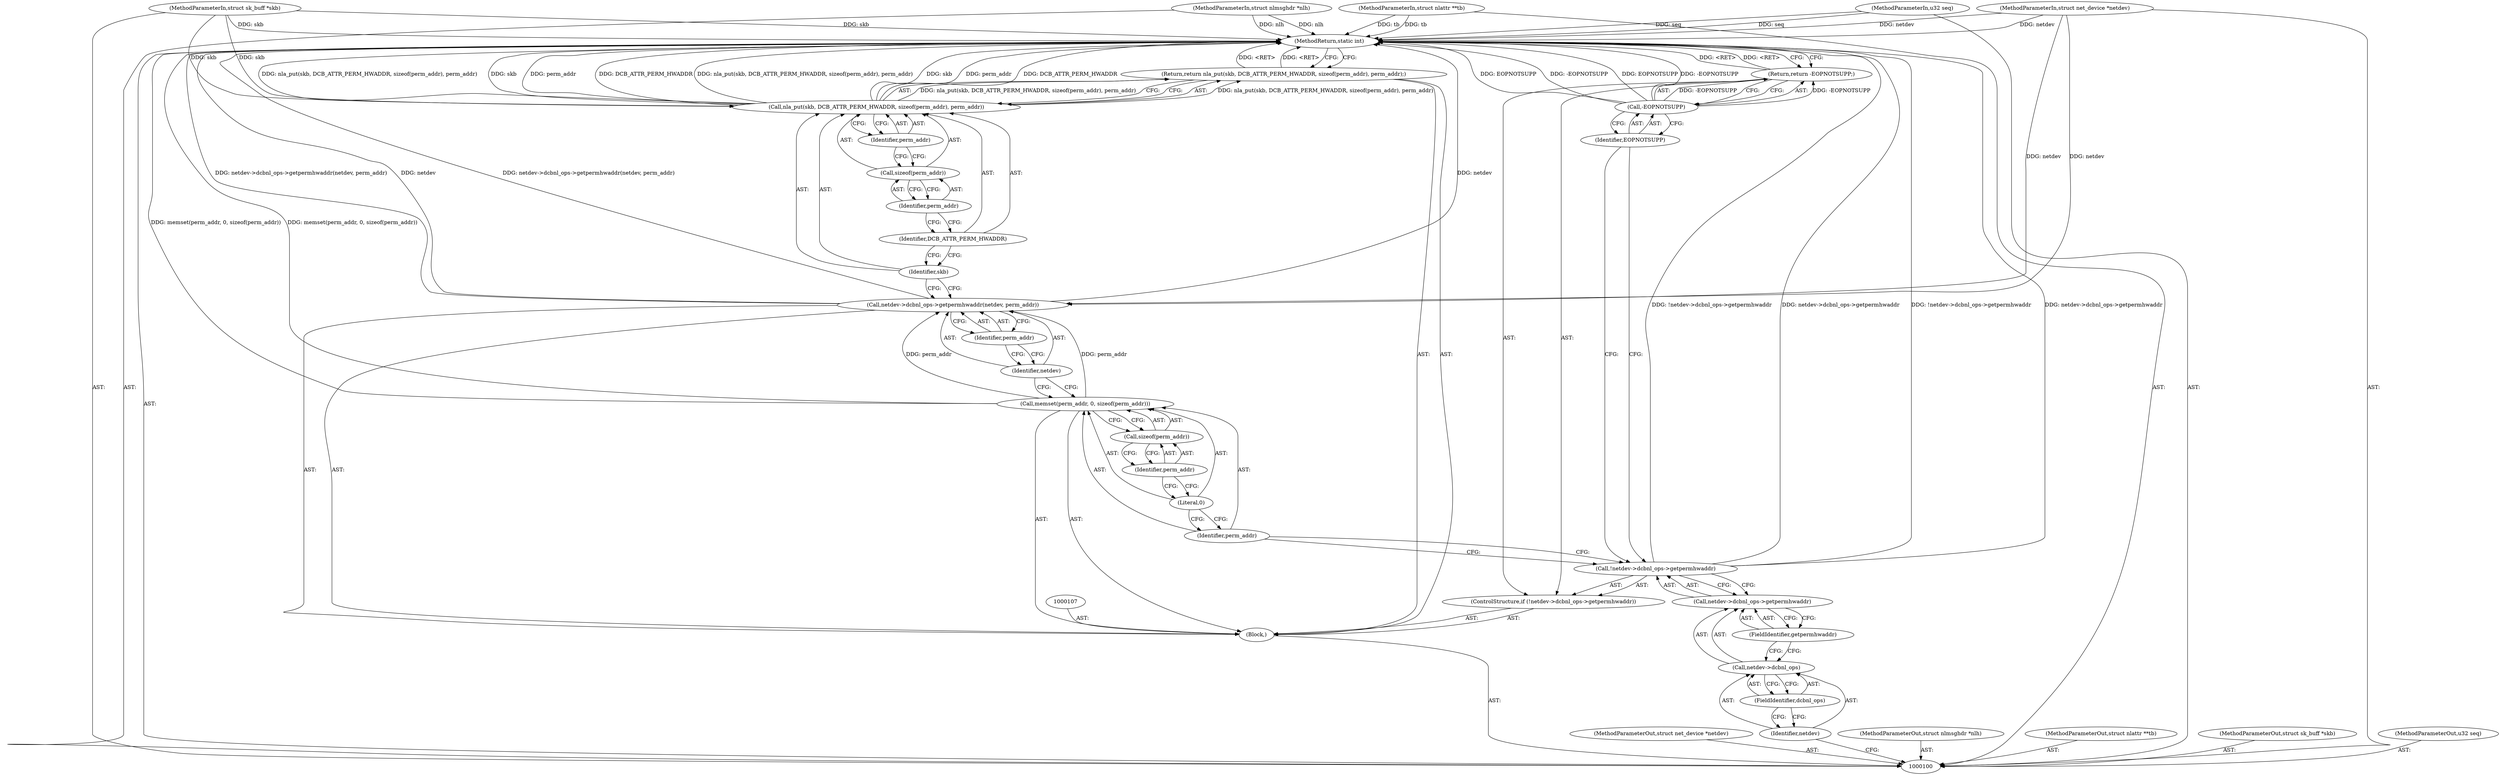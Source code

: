 digraph "0_linux_29cd8ae0e1a39e239a3a7b67da1986add1199fc0_0" {
"1000133" [label="(MethodReturn,static int)"];
"1000101" [label="(MethodParameterIn,struct net_device *netdev)"];
"1000180" [label="(MethodParameterOut,struct net_device *netdev)"];
"1000102" [label="(MethodParameterIn,struct nlmsghdr *nlh)"];
"1000181" [label="(MethodParameterOut,struct nlmsghdr *nlh)"];
"1000123" [label="(Call,netdev->dcbnl_ops->getpermhwaddr(netdev, perm_addr))"];
"1000124" [label="(Identifier,netdev)"];
"1000125" [label="(Identifier,perm_addr)"];
"1000128" [label="(Identifier,skb)"];
"1000126" [label="(Return,return nla_put(skb, DCB_ATTR_PERM_HWADDR, sizeof(perm_addr), perm_addr);)"];
"1000129" [label="(Identifier,DCB_ATTR_PERM_HWADDR)"];
"1000130" [label="(Call,sizeof(perm_addr))"];
"1000131" [label="(Identifier,perm_addr)"];
"1000132" [label="(Identifier,perm_addr)"];
"1000127" [label="(Call,nla_put(skb, DCB_ATTR_PERM_HWADDR, sizeof(perm_addr), perm_addr))"];
"1000104" [label="(MethodParameterIn,struct nlattr **tb)"];
"1000183" [label="(MethodParameterOut,struct nlattr **tb)"];
"1000105" [label="(MethodParameterIn,struct sk_buff *skb)"];
"1000184" [label="(MethodParameterOut,struct sk_buff *skb)"];
"1000103" [label="(MethodParameterIn,u32 seq)"];
"1000182" [label="(MethodParameterOut,u32 seq)"];
"1000106" [label="(Block,)"];
"1000113" [label="(FieldIdentifier,dcbnl_ops)"];
"1000108" [label="(ControlStructure,if (!netdev->dcbnl_ops->getpermhwaddr))"];
"1000114" [label="(FieldIdentifier,getpermhwaddr)"];
"1000109" [label="(Call,!netdev->dcbnl_ops->getpermhwaddr)"];
"1000110" [label="(Call,netdev->dcbnl_ops->getpermhwaddr)"];
"1000111" [label="(Call,netdev->dcbnl_ops)"];
"1000112" [label="(Identifier,netdev)"];
"1000116" [label="(Call,-EOPNOTSUPP)"];
"1000117" [label="(Identifier,EOPNOTSUPP)"];
"1000115" [label="(Return,return -EOPNOTSUPP;)"];
"1000118" [label="(Call,memset(perm_addr, 0, sizeof(perm_addr)))"];
"1000120" [label="(Literal,0)"];
"1000121" [label="(Call,sizeof(perm_addr))"];
"1000122" [label="(Identifier,perm_addr)"];
"1000119" [label="(Identifier,perm_addr)"];
"1000133" -> "1000100"  [label="AST: "];
"1000133" -> "1000115"  [label="CFG: "];
"1000133" -> "1000126"  [label="CFG: "];
"1000126" -> "1000133"  [label="DDG: <RET>"];
"1000116" -> "1000133"  [label="DDG: EOPNOTSUPP"];
"1000116" -> "1000133"  [label="DDG: -EOPNOTSUPP"];
"1000104" -> "1000133"  [label="DDG: tb"];
"1000105" -> "1000133"  [label="DDG: skb"];
"1000127" -> "1000133"  [label="DDG: nla_put(skb, DCB_ATTR_PERM_HWADDR, sizeof(perm_addr), perm_addr)"];
"1000127" -> "1000133"  [label="DDG: skb"];
"1000127" -> "1000133"  [label="DDG: perm_addr"];
"1000127" -> "1000133"  [label="DDG: DCB_ATTR_PERM_HWADDR"];
"1000118" -> "1000133"  [label="DDG: memset(perm_addr, 0, sizeof(perm_addr))"];
"1000102" -> "1000133"  [label="DDG: nlh"];
"1000109" -> "1000133"  [label="DDG: !netdev->dcbnl_ops->getpermhwaddr"];
"1000109" -> "1000133"  [label="DDG: netdev->dcbnl_ops->getpermhwaddr"];
"1000123" -> "1000133"  [label="DDG: netdev"];
"1000123" -> "1000133"  [label="DDG: netdev->dcbnl_ops->getpermhwaddr(netdev, perm_addr)"];
"1000103" -> "1000133"  [label="DDG: seq"];
"1000101" -> "1000133"  [label="DDG: netdev"];
"1000115" -> "1000133"  [label="DDG: <RET>"];
"1000101" -> "1000100"  [label="AST: "];
"1000101" -> "1000133"  [label="DDG: netdev"];
"1000101" -> "1000123"  [label="DDG: netdev"];
"1000180" -> "1000100"  [label="AST: "];
"1000102" -> "1000100"  [label="AST: "];
"1000102" -> "1000133"  [label="DDG: nlh"];
"1000181" -> "1000100"  [label="AST: "];
"1000123" -> "1000106"  [label="AST: "];
"1000123" -> "1000125"  [label="CFG: "];
"1000124" -> "1000123"  [label="AST: "];
"1000125" -> "1000123"  [label="AST: "];
"1000128" -> "1000123"  [label="CFG: "];
"1000123" -> "1000133"  [label="DDG: netdev"];
"1000123" -> "1000133"  [label="DDG: netdev->dcbnl_ops->getpermhwaddr(netdev, perm_addr)"];
"1000101" -> "1000123"  [label="DDG: netdev"];
"1000118" -> "1000123"  [label="DDG: perm_addr"];
"1000124" -> "1000123"  [label="AST: "];
"1000124" -> "1000118"  [label="CFG: "];
"1000125" -> "1000124"  [label="CFG: "];
"1000125" -> "1000123"  [label="AST: "];
"1000125" -> "1000124"  [label="CFG: "];
"1000123" -> "1000125"  [label="CFG: "];
"1000128" -> "1000127"  [label="AST: "];
"1000128" -> "1000123"  [label="CFG: "];
"1000129" -> "1000128"  [label="CFG: "];
"1000126" -> "1000106"  [label="AST: "];
"1000126" -> "1000127"  [label="CFG: "];
"1000127" -> "1000126"  [label="AST: "];
"1000133" -> "1000126"  [label="CFG: "];
"1000126" -> "1000133"  [label="DDG: <RET>"];
"1000127" -> "1000126"  [label="DDG: nla_put(skb, DCB_ATTR_PERM_HWADDR, sizeof(perm_addr), perm_addr)"];
"1000129" -> "1000127"  [label="AST: "];
"1000129" -> "1000128"  [label="CFG: "];
"1000131" -> "1000129"  [label="CFG: "];
"1000130" -> "1000127"  [label="AST: "];
"1000130" -> "1000131"  [label="CFG: "];
"1000131" -> "1000130"  [label="AST: "];
"1000132" -> "1000130"  [label="CFG: "];
"1000131" -> "1000130"  [label="AST: "];
"1000131" -> "1000129"  [label="CFG: "];
"1000130" -> "1000131"  [label="CFG: "];
"1000132" -> "1000127"  [label="AST: "];
"1000132" -> "1000130"  [label="CFG: "];
"1000127" -> "1000132"  [label="CFG: "];
"1000127" -> "1000126"  [label="AST: "];
"1000127" -> "1000132"  [label="CFG: "];
"1000128" -> "1000127"  [label="AST: "];
"1000129" -> "1000127"  [label="AST: "];
"1000130" -> "1000127"  [label="AST: "];
"1000132" -> "1000127"  [label="AST: "];
"1000126" -> "1000127"  [label="CFG: "];
"1000127" -> "1000133"  [label="DDG: nla_put(skb, DCB_ATTR_PERM_HWADDR, sizeof(perm_addr), perm_addr)"];
"1000127" -> "1000133"  [label="DDG: skb"];
"1000127" -> "1000133"  [label="DDG: perm_addr"];
"1000127" -> "1000133"  [label="DDG: DCB_ATTR_PERM_HWADDR"];
"1000127" -> "1000126"  [label="DDG: nla_put(skb, DCB_ATTR_PERM_HWADDR, sizeof(perm_addr), perm_addr)"];
"1000105" -> "1000127"  [label="DDG: skb"];
"1000104" -> "1000100"  [label="AST: "];
"1000104" -> "1000133"  [label="DDG: tb"];
"1000183" -> "1000100"  [label="AST: "];
"1000105" -> "1000100"  [label="AST: "];
"1000105" -> "1000133"  [label="DDG: skb"];
"1000105" -> "1000127"  [label="DDG: skb"];
"1000184" -> "1000100"  [label="AST: "];
"1000103" -> "1000100"  [label="AST: "];
"1000103" -> "1000133"  [label="DDG: seq"];
"1000182" -> "1000100"  [label="AST: "];
"1000106" -> "1000100"  [label="AST: "];
"1000107" -> "1000106"  [label="AST: "];
"1000108" -> "1000106"  [label="AST: "];
"1000118" -> "1000106"  [label="AST: "];
"1000123" -> "1000106"  [label="AST: "];
"1000126" -> "1000106"  [label="AST: "];
"1000113" -> "1000111"  [label="AST: "];
"1000113" -> "1000112"  [label="CFG: "];
"1000111" -> "1000113"  [label="CFG: "];
"1000108" -> "1000106"  [label="AST: "];
"1000109" -> "1000108"  [label="AST: "];
"1000115" -> "1000108"  [label="AST: "];
"1000114" -> "1000110"  [label="AST: "];
"1000114" -> "1000111"  [label="CFG: "];
"1000110" -> "1000114"  [label="CFG: "];
"1000109" -> "1000108"  [label="AST: "];
"1000109" -> "1000110"  [label="CFG: "];
"1000110" -> "1000109"  [label="AST: "];
"1000117" -> "1000109"  [label="CFG: "];
"1000119" -> "1000109"  [label="CFG: "];
"1000109" -> "1000133"  [label="DDG: !netdev->dcbnl_ops->getpermhwaddr"];
"1000109" -> "1000133"  [label="DDG: netdev->dcbnl_ops->getpermhwaddr"];
"1000110" -> "1000109"  [label="AST: "];
"1000110" -> "1000114"  [label="CFG: "];
"1000111" -> "1000110"  [label="AST: "];
"1000114" -> "1000110"  [label="AST: "];
"1000109" -> "1000110"  [label="CFG: "];
"1000111" -> "1000110"  [label="AST: "];
"1000111" -> "1000113"  [label="CFG: "];
"1000112" -> "1000111"  [label="AST: "];
"1000113" -> "1000111"  [label="AST: "];
"1000114" -> "1000111"  [label="CFG: "];
"1000112" -> "1000111"  [label="AST: "];
"1000112" -> "1000100"  [label="CFG: "];
"1000113" -> "1000112"  [label="CFG: "];
"1000116" -> "1000115"  [label="AST: "];
"1000116" -> "1000117"  [label="CFG: "];
"1000117" -> "1000116"  [label="AST: "];
"1000115" -> "1000116"  [label="CFG: "];
"1000116" -> "1000133"  [label="DDG: EOPNOTSUPP"];
"1000116" -> "1000133"  [label="DDG: -EOPNOTSUPP"];
"1000116" -> "1000115"  [label="DDG: -EOPNOTSUPP"];
"1000117" -> "1000116"  [label="AST: "];
"1000117" -> "1000109"  [label="CFG: "];
"1000116" -> "1000117"  [label="CFG: "];
"1000115" -> "1000108"  [label="AST: "];
"1000115" -> "1000116"  [label="CFG: "];
"1000116" -> "1000115"  [label="AST: "];
"1000133" -> "1000115"  [label="CFG: "];
"1000115" -> "1000133"  [label="DDG: <RET>"];
"1000116" -> "1000115"  [label="DDG: -EOPNOTSUPP"];
"1000118" -> "1000106"  [label="AST: "];
"1000118" -> "1000121"  [label="CFG: "];
"1000119" -> "1000118"  [label="AST: "];
"1000120" -> "1000118"  [label="AST: "];
"1000121" -> "1000118"  [label="AST: "];
"1000124" -> "1000118"  [label="CFG: "];
"1000118" -> "1000133"  [label="DDG: memset(perm_addr, 0, sizeof(perm_addr))"];
"1000118" -> "1000123"  [label="DDG: perm_addr"];
"1000120" -> "1000118"  [label="AST: "];
"1000120" -> "1000119"  [label="CFG: "];
"1000122" -> "1000120"  [label="CFG: "];
"1000121" -> "1000118"  [label="AST: "];
"1000121" -> "1000122"  [label="CFG: "];
"1000122" -> "1000121"  [label="AST: "];
"1000118" -> "1000121"  [label="CFG: "];
"1000122" -> "1000121"  [label="AST: "];
"1000122" -> "1000120"  [label="CFG: "];
"1000121" -> "1000122"  [label="CFG: "];
"1000119" -> "1000118"  [label="AST: "];
"1000119" -> "1000109"  [label="CFG: "];
"1000120" -> "1000119"  [label="CFG: "];
}
